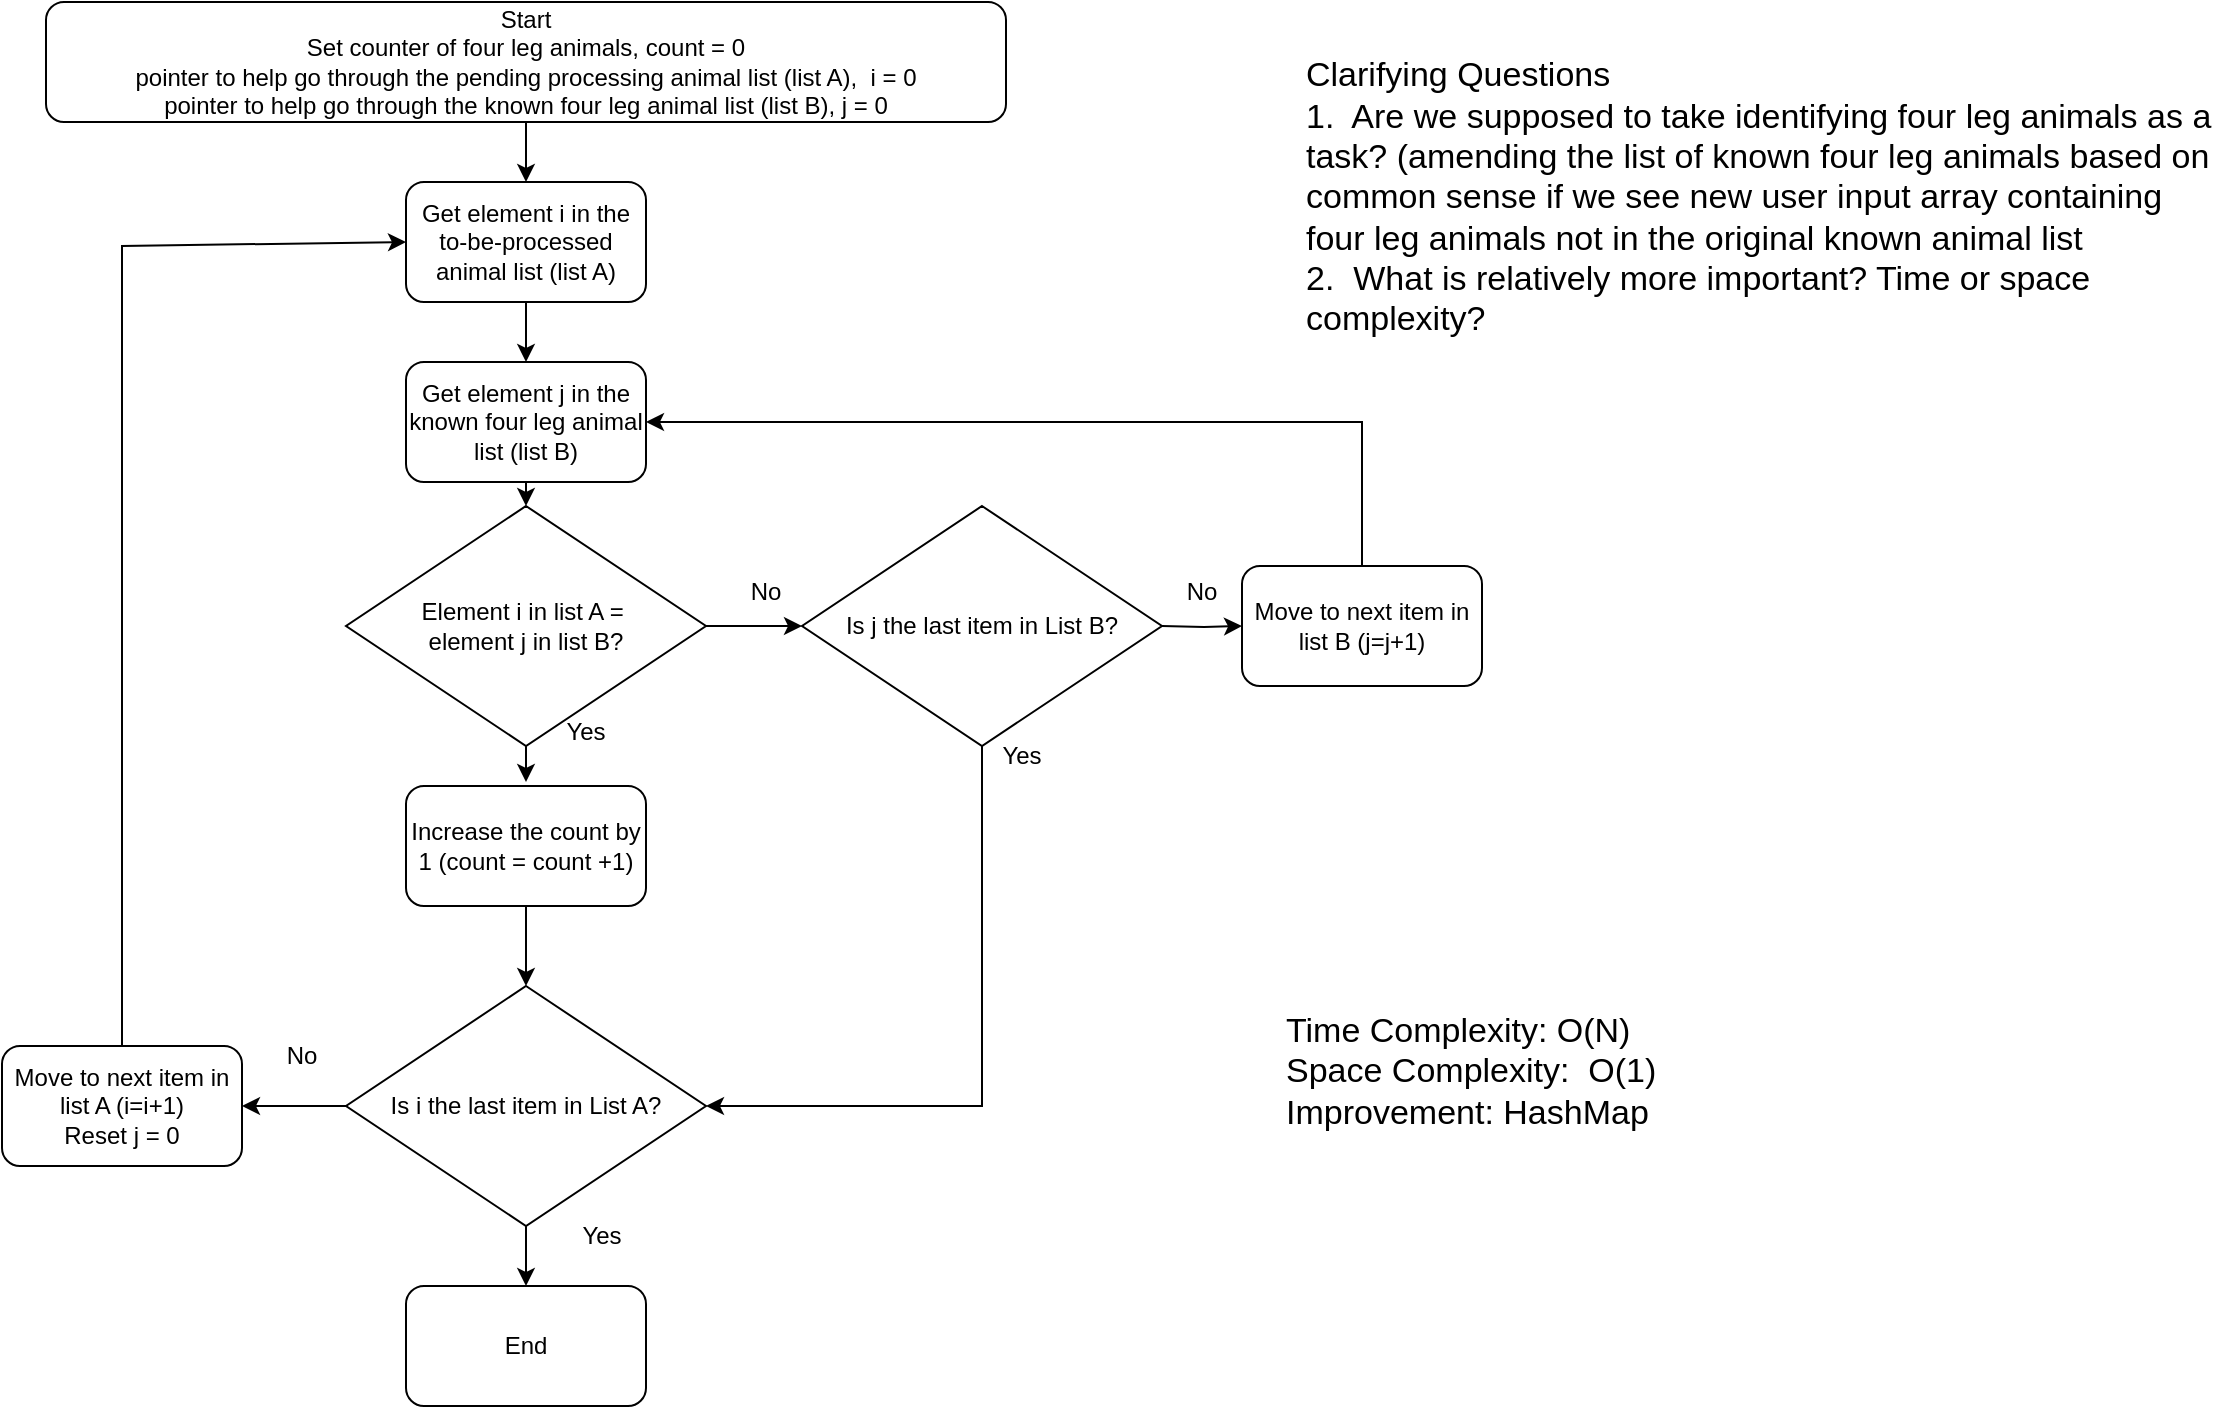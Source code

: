 <mxfile version="24.2.3" type="device">
  <diagram name="Page-1" id="yV1uJEJ0poBE9ptn63wo">
    <mxGraphModel dx="2284" dy="772" grid="1" gridSize="10" guides="1" tooltips="1" connect="1" arrows="1" fold="1" page="1" pageScale="1" pageWidth="850" pageHeight="1100" math="0" shadow="0">
      <root>
        <mxCell id="0" />
        <mxCell id="1" parent="0" />
        <mxCell id="WJD12dbH6r5S4Xax3hJ5-12" value="&lt;font style=&quot;font-size: 17px;&quot;&gt;Clarifying Questions&lt;/font&gt;&lt;div style=&quot;font-size: 17px;&quot;&gt;&lt;font style=&quot;font-size: 17px;&quot;&gt;1.&amp;nbsp; Are we supposed to take identifying four leg animals as a task? (amending the list of known four leg animals based on common sense if we see new user input array containing four leg animals not in the original known animal list&lt;/font&gt;&lt;/div&gt;&lt;div style=&quot;font-size: 17px;&quot;&gt;&lt;font style=&quot;font-size: 17px;&quot;&gt;2.&amp;nbsp; What is relatively more important? Time or space complexity?&lt;/font&gt;&lt;/div&gt;" style="text;html=1;align=left;verticalAlign=middle;whiteSpace=wrap;rounded=0;" vertex="1" parent="1">
          <mxGeometry x="630" y="185" width="460" height="85" as="geometry" />
        </mxCell>
        <mxCell id="WJD12dbH6r5S4Xax3hJ5-16" value="Start&lt;div&gt;Set counter of four leg animals, count = 0&lt;/div&gt;&lt;div&gt;pointer to help go through the pending processing animal list (list A),&amp;nbsp; i = 0&lt;/div&gt;&lt;div&gt;pointer to help go through the&amp;nbsp;&lt;span style=&quot;background-color: initial;&quot;&gt;known four leg animal list (list B),&amp;nbsp;&lt;/span&gt;&lt;span style=&quot;background-color: initial;&quot;&gt;j = 0&lt;/span&gt;&lt;/div&gt;" style="rounded=1;whiteSpace=wrap;html=1;" vertex="1" parent="1">
          <mxGeometry x="2" y="130" width="480" height="60" as="geometry" />
        </mxCell>
        <mxCell id="WJD12dbH6r5S4Xax3hJ5-17" value="Get element j in the known four leg animal list (list B)" style="rounded=1;whiteSpace=wrap;html=1;" vertex="1" parent="1">
          <mxGeometry x="182" y="310" width="120" height="60" as="geometry" />
        </mxCell>
        <mxCell id="WJD12dbH6r5S4Xax3hJ5-18" value="Get element i in the to-be-processed animal list (list A)" style="rounded=1;whiteSpace=wrap;html=1;" vertex="1" parent="1">
          <mxGeometry x="182" y="220" width="120" height="60" as="geometry" />
        </mxCell>
        <mxCell id="WJD12dbH6r5S4Xax3hJ5-37" style="edgeStyle=orthogonalEdgeStyle;rounded=0;orthogonalLoop=1;jettySize=auto;html=1;exitX=1;exitY=0.5;exitDx=0;exitDy=0;entryX=0;entryY=0.5;entryDx=0;entryDy=0;" edge="1" parent="1" source="WJD12dbH6r5S4Xax3hJ5-19" target="WJD12dbH6r5S4Xax3hJ5-46">
          <mxGeometry relative="1" as="geometry" />
        </mxCell>
        <mxCell id="WJD12dbH6r5S4Xax3hJ5-19" value="Element i in list A =&amp;nbsp;&lt;div&gt;element j in list B?&lt;/div&gt;" style="rhombus;whiteSpace=wrap;html=1;" vertex="1" parent="1">
          <mxGeometry x="152" y="382" width="180" height="120" as="geometry" />
        </mxCell>
        <mxCell id="WJD12dbH6r5S4Xax3hJ5-20" value="" style="endArrow=classic;html=1;rounded=0;entryX=0.5;entryY=0;entryDx=0;entryDy=0;exitX=0.5;exitY=1;exitDx=0;exitDy=0;" edge="1" parent="1" source="WJD12dbH6r5S4Xax3hJ5-16" target="WJD12dbH6r5S4Xax3hJ5-18">
          <mxGeometry width="50" height="50" relative="1" as="geometry">
            <mxPoint x="252" y="210" as="sourcePoint" />
            <mxPoint x="-128" y="150" as="targetPoint" />
          </mxGeometry>
        </mxCell>
        <mxCell id="WJD12dbH6r5S4Xax3hJ5-21" value="" style="endArrow=classic;html=1;rounded=0;entryX=0.5;entryY=0;entryDx=0;entryDy=0;exitX=0.5;exitY=1;exitDx=0;exitDy=0;" edge="1" parent="1" source="WJD12dbH6r5S4Xax3hJ5-18" target="WJD12dbH6r5S4Xax3hJ5-17">
          <mxGeometry width="50" height="50" relative="1" as="geometry">
            <mxPoint x="252" y="279" as="sourcePoint" />
            <mxPoint x="252" y="309" as="targetPoint" />
          </mxGeometry>
        </mxCell>
        <mxCell id="WJD12dbH6r5S4Xax3hJ5-22" value="" style="endArrow=classic;html=1;rounded=0;entryX=0.5;entryY=0;entryDx=0;entryDy=0;exitX=0.5;exitY=1;exitDx=0;exitDy=0;" edge="1" parent="1" source="WJD12dbH6r5S4Xax3hJ5-17" target="WJD12dbH6r5S4Xax3hJ5-19">
          <mxGeometry width="50" height="50" relative="1" as="geometry">
            <mxPoint x="321" y="200" as="sourcePoint" />
            <mxPoint x="321" y="230" as="targetPoint" />
          </mxGeometry>
        </mxCell>
        <mxCell id="WJD12dbH6r5S4Xax3hJ5-26" value="" style="endArrow=classic;html=1;rounded=0;entryX=0.5;entryY=0;entryDx=0;entryDy=0;exitX=0.5;exitY=1;exitDx=0;exitDy=0;" edge="1" parent="1" source="WJD12dbH6r5S4Xax3hJ5-19">
          <mxGeometry width="50" height="50" relative="1" as="geometry">
            <mxPoint x="252" y="380" as="sourcePoint" />
            <mxPoint x="242" y="520" as="targetPoint" />
          </mxGeometry>
        </mxCell>
        <mxCell id="WJD12dbH6r5S4Xax3hJ5-28" value="Yes" style="text;html=1;align=center;verticalAlign=middle;whiteSpace=wrap;rounded=0;" vertex="1" parent="1">
          <mxGeometry x="242" y="480" width="60" height="30" as="geometry" />
        </mxCell>
        <mxCell id="WJD12dbH6r5S4Xax3hJ5-29" value="" style="endArrow=classic;html=1;rounded=0;entryX=0;entryY=0.5;entryDx=0;entryDy=0;exitX=0.5;exitY=0;exitDx=0;exitDy=0;" edge="1" parent="1" source="WJD12dbH6r5S4Xax3hJ5-41" target="WJD12dbH6r5S4Xax3hJ5-18">
          <mxGeometry width="50" height="50" relative="1" as="geometry">
            <mxPoint x="40" y="462" as="sourcePoint" />
            <mxPoint x="-128" y="240" as="targetPoint" />
            <Array as="points">
              <mxPoint x="40" y="252" />
            </Array>
          </mxGeometry>
        </mxCell>
        <mxCell id="WJD12dbH6r5S4Xax3hJ5-34" value="No" style="text;html=1;align=center;verticalAlign=middle;whiteSpace=wrap;rounded=0;" vertex="1" parent="1">
          <mxGeometry x="550" y="410" width="60" height="30" as="geometry" />
        </mxCell>
        <mxCell id="WJD12dbH6r5S4Xax3hJ5-40" style="edgeStyle=orthogonalEdgeStyle;rounded=0;orthogonalLoop=1;jettySize=auto;html=1;entryX=1;entryY=0.5;entryDx=0;entryDy=0;exitX=0.5;exitY=0;exitDx=0;exitDy=0;" edge="1" parent="1" source="WJD12dbH6r5S4Xax3hJ5-35" target="WJD12dbH6r5S4Xax3hJ5-17">
          <mxGeometry relative="1" as="geometry" />
        </mxCell>
        <mxCell id="WJD12dbH6r5S4Xax3hJ5-35" value="&lt;div&gt;&lt;span style=&quot;background-color: initial;&quot;&gt;Move to next item in list B (j=j+1)&lt;/span&gt;&lt;br&gt;&lt;/div&gt;" style="rounded=1;whiteSpace=wrap;html=1;" vertex="1" parent="1">
          <mxGeometry x="600" y="412" width="120" height="60" as="geometry" />
        </mxCell>
        <mxCell id="WJD12dbH6r5S4Xax3hJ5-41" value="&lt;div&gt;&lt;span style=&quot;background-color: initial;&quot;&gt;Move to next item in list A (i=i+1)&lt;/span&gt;&lt;/div&gt;&lt;div&gt;Reset j = 0&lt;span style=&quot;background-color: initial;&quot;&gt;&lt;br&gt;&lt;/span&gt;&lt;/div&gt;" style="rounded=1;whiteSpace=wrap;html=1;" vertex="1" parent="1">
          <mxGeometry x="-20" y="652" width="120" height="60" as="geometry" />
        </mxCell>
        <mxCell id="WJD12dbH6r5S4Xax3hJ5-43" value="Is i the last item in List A?" style="rhombus;whiteSpace=wrap;html=1;" vertex="1" parent="1">
          <mxGeometry x="152" y="622" width="180" height="120" as="geometry" />
        </mxCell>
        <mxCell id="WJD12dbH6r5S4Xax3hJ5-44" style="edgeStyle=orthogonalEdgeStyle;rounded=0;orthogonalLoop=1;jettySize=auto;html=1;entryX=1;entryY=0.5;entryDx=0;entryDy=0;exitX=0;exitY=0.5;exitDx=0;exitDy=0;" edge="1" parent="1" source="WJD12dbH6r5S4Xax3hJ5-43" target="WJD12dbH6r5S4Xax3hJ5-41">
          <mxGeometry relative="1" as="geometry">
            <mxPoint x="150" y="632" as="sourcePoint" />
            <mxPoint x="402" y="452" as="targetPoint" />
          </mxGeometry>
        </mxCell>
        <mxCell id="WJD12dbH6r5S4Xax3hJ5-45" value="No" style="text;html=1;align=center;verticalAlign=middle;whiteSpace=wrap;rounded=0;" vertex="1" parent="1">
          <mxGeometry x="100" y="642" width="60" height="30" as="geometry" />
        </mxCell>
        <mxCell id="WJD12dbH6r5S4Xax3hJ5-46" value="Is j the last item in List B?" style="rhombus;whiteSpace=wrap;html=1;" vertex="1" parent="1">
          <mxGeometry x="380" y="382" width="180" height="120" as="geometry" />
        </mxCell>
        <mxCell id="WJD12dbH6r5S4Xax3hJ5-47" style="edgeStyle=orthogonalEdgeStyle;rounded=0;orthogonalLoop=1;jettySize=auto;html=1;entryX=0;entryY=0.5;entryDx=0;entryDy=0;" edge="1" parent="1" target="WJD12dbH6r5S4Xax3hJ5-35">
          <mxGeometry relative="1" as="geometry">
            <mxPoint x="560" y="442" as="sourcePoint" />
            <mxPoint x="390" y="452" as="targetPoint" />
          </mxGeometry>
        </mxCell>
        <mxCell id="WJD12dbH6r5S4Xax3hJ5-48" value="No" style="text;html=1;align=center;verticalAlign=middle;whiteSpace=wrap;rounded=0;" vertex="1" parent="1">
          <mxGeometry x="332" y="410" width="60" height="30" as="geometry" />
        </mxCell>
        <mxCell id="WJD12dbH6r5S4Xax3hJ5-49" value="" style="endArrow=classic;html=1;rounded=0;exitX=0.5;exitY=1;exitDx=0;exitDy=0;entryX=0.5;entryY=0;entryDx=0;entryDy=0;" edge="1" parent="1" source="WJD12dbH6r5S4Xax3hJ5-43" target="WJD12dbH6r5S4Xax3hJ5-50">
          <mxGeometry width="50" height="50" relative="1" as="geometry">
            <mxPoint x="350" y="622" as="sourcePoint" />
            <mxPoint x="240" y="772" as="targetPoint" />
          </mxGeometry>
        </mxCell>
        <mxCell id="WJD12dbH6r5S4Xax3hJ5-50" value="End" style="rounded=1;whiteSpace=wrap;html=1;" vertex="1" parent="1">
          <mxGeometry x="182" y="772" width="120" height="60" as="geometry" />
        </mxCell>
        <mxCell id="WJD12dbH6r5S4Xax3hJ5-51" value="Yes" style="text;html=1;align=center;verticalAlign=middle;whiteSpace=wrap;rounded=0;" vertex="1" parent="1">
          <mxGeometry x="250" y="732" width="60" height="30" as="geometry" />
        </mxCell>
        <mxCell id="WJD12dbH6r5S4Xax3hJ5-54" value="Yes" style="text;html=1;align=center;verticalAlign=middle;whiteSpace=wrap;rounded=0;" vertex="1" parent="1">
          <mxGeometry x="460" y="492" width="60" height="30" as="geometry" />
        </mxCell>
        <mxCell id="WJD12dbH6r5S4Xax3hJ5-55" value="" style="endArrow=classic;html=1;rounded=0;exitX=0.5;exitY=1;exitDx=0;exitDy=0;entryX=1;entryY=0.5;entryDx=0;entryDy=0;" edge="1" parent="1" source="WJD12dbH6r5S4Xax3hJ5-46" target="WJD12dbH6r5S4Xax3hJ5-43">
          <mxGeometry width="50" height="50" relative="1" as="geometry">
            <mxPoint x="400" y="452" as="sourcePoint" />
            <mxPoint x="450" y="402" as="targetPoint" />
            <Array as="points">
              <mxPoint x="470" y="682" />
            </Array>
          </mxGeometry>
        </mxCell>
        <mxCell id="WJD12dbH6r5S4Xax3hJ5-56" value="&lt;div&gt;Increase the count by 1 (count = count +1)&lt;/div&gt;" style="rounded=1;whiteSpace=wrap;html=1;" vertex="1" parent="1">
          <mxGeometry x="182" y="522" width="120" height="60" as="geometry" />
        </mxCell>
        <mxCell id="WJD12dbH6r5S4Xax3hJ5-57" value="" style="endArrow=classic;html=1;rounded=0;entryX=0.5;entryY=0;entryDx=0;entryDy=0;exitX=0.5;exitY=1;exitDx=0;exitDy=0;" edge="1" parent="1" source="WJD12dbH6r5S4Xax3hJ5-56" target="WJD12dbH6r5S4Xax3hJ5-43">
          <mxGeometry width="50" height="50" relative="1" as="geometry">
            <mxPoint x="200" y="642" as="sourcePoint" />
            <mxPoint x="250" y="592" as="targetPoint" />
          </mxGeometry>
        </mxCell>
        <mxCell id="WJD12dbH6r5S4Xax3hJ5-62" value="&lt;span style=&quot;font-size: 17px;&quot;&gt;Time Complexity: O(N)&lt;/span&gt;&lt;div&gt;&lt;span style=&quot;font-size: 17px;&quot;&gt;Space Complexity:&amp;nbsp; O(1)&lt;/span&gt;&lt;/div&gt;&lt;div&gt;&lt;span style=&quot;font-size: 17px;&quot;&gt;Improvement: HashMap&lt;/span&gt;&lt;/div&gt;" style="text;html=1;align=left;verticalAlign=middle;whiteSpace=wrap;rounded=0;" vertex="1" parent="1">
          <mxGeometry x="620" y="622" width="460" height="85" as="geometry" />
        </mxCell>
      </root>
    </mxGraphModel>
  </diagram>
</mxfile>
